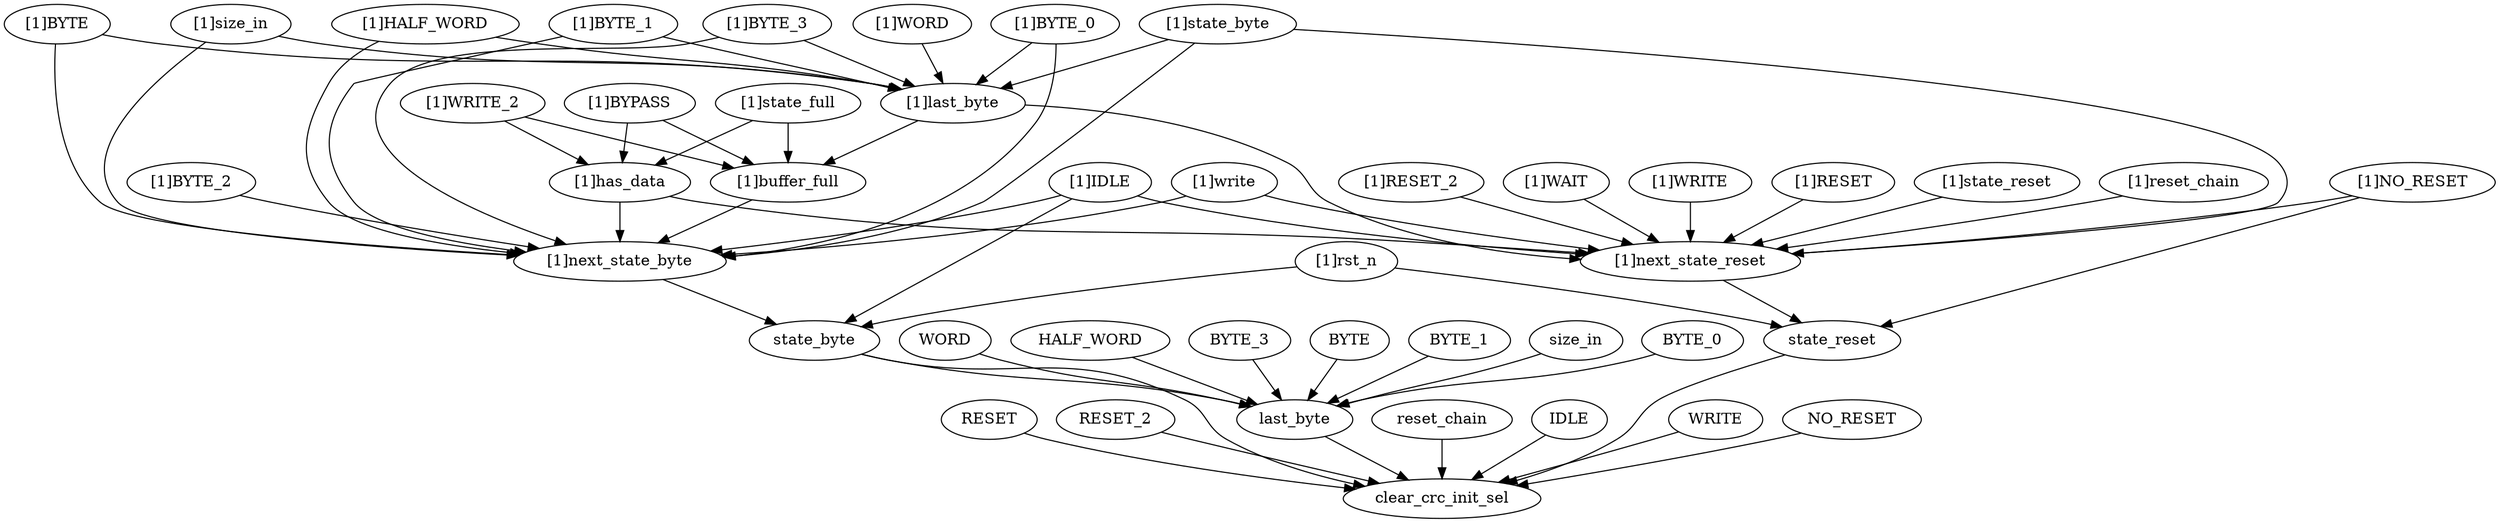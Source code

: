 strict digraph "" {
	RESET	 [complexity=17,
		importance=0.0447118227371,
		rank=0.00263010721983];
	clear_crc_init_sel	 [complexity=0,
		importance=0.029301934,
		rank=0.0];
	RESET -> clear_crc_init_sel;
	"[1]RESET_2"	 [complexity=25,
		importance=0.40125150486,
		rank=0.0160500601944];
	"[1]next_state_reset"	 [complexity=19,
		importance=0.192920808061,
		rank=0.0101537267401];
	"[1]RESET_2" -> "[1]next_state_reset";
	RESET_2	 [complexity=17,
		importance=0.0447118227371,
		rank=0.00263010721983];
	RESET_2 -> clear_crc_init_sel;
	state_byte	 [complexity=30,
		importance=0.11987378077,
		rank=0.00399579269234];
	last_byte	 [complexity=17,
		importance=0.0612072957516,
		rank=0.00360042916186];
	state_byte -> last_byte;
	state_byte -> clear_crc_init_sel;
	"[1]BYPASS"	 [complexity=45,
		importance=1.03444843036,
		rank=0.0229877428969];
	"[1]buffer_full"	 [complexity=38,
		importance=0.820387954901,
		rank=0.0215891567079];
	"[1]BYPASS" -> "[1]buffer_full";
	"[1]has_data"	 [complexity=40,
		importance=1.01903854163,
		rank=0.0254759635406];
	"[1]BYPASS" -> "[1]has_data";
	"[1]HALF_WORD"	 [complexity=58,
		importance=0.86770320539,
		rank=0.0149604000929];
	"[1]next_state_byte"	 [complexity=32,
		importance=0.199536853036,
		rank=0.00623552665736];
	"[1]HALF_WORD" -> "[1]next_state_byte";
	"[1]last_byte"	 [complexity=45,
		importance=0.852293316653,
		rank=0.0189398514812];
	"[1]HALF_WORD" -> "[1]last_byte";
	"[1]next_state_byte" -> state_byte;
	reset_chain	 [complexity=17,
		importance=0.0447118227371,
		rank=0.00263010721983];
	reset_chain -> clear_crc_init_sel;
	"[1]buffer_full" -> "[1]next_state_byte";
	BYTE	 [complexity=30,
		importance=0.0766171844887,
		rank=0.00255390614962];
	BYTE -> last_byte;
	"[1]WORD"	 [complexity=58,
		importance=0.86770320539,
		rank=0.0149604000929];
	"[1]WORD" -> "[1]last_byte";
	"[1]IDLE"	 [complexity=42,
		importance=0.813557300879,
		rank=0.0193704119257];
	"[1]IDLE" -> state_byte;
	"[1]IDLE" -> "[1]next_state_byte";
	"[1]IDLE" -> "[1]next_state_reset";
	"[1]has_data" -> "[1]next_state_byte";
	"[1]has_data" -> "[1]next_state_reset";
	last_byte -> clear_crc_init_sel;
	"[1]WAIT"	 [complexity=23,
		importance=0.40125150486,
		rank=0.0174457176026];
	"[1]WAIT" -> "[1]next_state_reset";
	IDLE	 [complexity=17,
		importance=0.0447118227371,
		rank=0.00263010721983];
	IDLE -> clear_crc_init_sel;
	"[1]NO_RESET"	 [complexity=25,
		importance=0.40125150486,
		rank=0.0160500601944];
	"[1]NO_RESET" -> "[1]next_state_reset";
	state_reset	 [complexity=17,
		importance=0.0968577844688,
		rank=0.00569751673346];
	"[1]NO_RESET" -> state_reset;
	BYTE_1	 [complexity=30,
		importance=0.0766171844887,
		rank=0.00255390614962];
	BYTE_1 -> last_byte;
	"[1]state_full"	 [complexity=45,
		importance=1.06506162908,
		rank=0.0236680362018];
	"[1]state_full" -> "[1]buffer_full";
	"[1]state_full" -> "[1]has_data";
	"[1]last_byte" -> "[1]buffer_full";
	"[1]last_byte" -> "[1]next_state_reset";
	"[1]rst_n"	 [complexity=31,
		importance=0.255157450277,
		rank=0.00823088549282];
	"[1]rst_n" -> state_byte;
	"[1]rst_n" -> state_reset;
	size_in	 [complexity=30,
		importance=0.0766171844887,
		rank=0.00255390614962];
	size_in -> last_byte;
	"[1]BYTE_1"	 [complexity=58,
		importance=0.86770320539,
		rank=0.0149604000929];
	"[1]BYTE_1" -> "[1]next_state_byte";
	"[1]BYTE_1" -> "[1]last_byte";
	"[1]WRITE_2"	 [complexity=45,
		importance=1.03444843036,
		rank=0.0229877428969];
	"[1]WRITE_2" -> "[1]buffer_full";
	"[1]WRITE_2" -> "[1]has_data";
	WRITE	 [complexity=17,
		importance=0.0447118227371,
		rank=0.00263010721983];
	WRITE -> clear_crc_init_sel;
	"[1]WRITE"	 [complexity=35,
		importance=0.787093120983,
		rank=0.0224883748852];
	"[1]WRITE" -> "[1]next_state_reset";
	BYTE_0	 [complexity=30,
		importance=0.0766171844887,
		rank=0.00255390614962];
	BYTE_0 -> last_byte;
	WORD	 [complexity=30,
		importance=0.0766171844887,
		rank=0.00255390614962];
	WORD -> last_byte;
	"[1]RESET"	 [complexity=37,
		importance=0.980013929044,
		rank=0.0264868629471];
	"[1]RESET" -> "[1]next_state_reset";
	HALF_WORD	 [complexity=30,
		importance=0.0766171844887,
		rank=0.00255390614962];
	HALF_WORD -> last_byte;
	BYTE_3	 [complexity=30,
		importance=0.0766171844887,
		rank=0.00255390614962];
	BYTE_3 -> last_byte;
	"[1]state_reset"	 [complexity=22,
		importance=2.18968473914,
		rank=0.0995311245066];
	"[1]state_reset" -> "[1]next_state_reset";
	"[1]BYTE"	 [complexity=58,
		importance=0.86770320539,
		rank=0.0149604000929];
	"[1]BYTE" -> "[1]next_state_byte";
	"[1]BYTE" -> "[1]last_byte";
	"[1]state_byte"	 [complexity=58,
		importance=0.910959801671,
		rank=0.0157062034771];
	"[1]state_byte" -> "[1]next_state_byte";
	"[1]state_byte" -> "[1]last_byte";
	"[1]state_byte" -> "[1]next_state_reset";
	"[1]size_in"	 [complexity=58,
		importance=0.86770320539,
		rank=0.0149604000929];
	"[1]size_in" -> "[1]next_state_byte";
	"[1]size_in" -> "[1]last_byte";
	"[1]next_state_reset" -> state_reset;
	state_reset -> clear_crc_init_sel;
	"[1]BYTE_3"	 [complexity=58,
		importance=0.86770320539,
		rank=0.0149604000929];
	"[1]BYTE_3" -> "[1]next_state_byte";
	"[1]BYTE_3" -> "[1]last_byte";
	"[1]BYTE_2"	 [complexity=34,
		importance=0.214946741773,
		rank=0.00632196299331];
	"[1]BYTE_2" -> "[1]next_state_byte";
	"[1]write"	 [complexity=44,
		importance=1.21263100695,
		rank=0.0275597956125];
	"[1]write" -> "[1]next_state_byte";
	"[1]write" -> "[1]next_state_reset";
	"[1]BYTE_0"	 [complexity=58,
		importance=0.86770320539,
		rank=0.0149604000929];
	"[1]BYTE_0" -> "[1]next_state_byte";
	"[1]BYTE_0" -> "[1]last_byte";
	NO_RESET	 [complexity=17,
		importance=0.0447118227371,
		rank=0.00263010721983];
	NO_RESET -> clear_crc_init_sel;
	"[1]reset_chain"	 [complexity=31,
		importance=0.980013929044,
		rank=0.0316133525498];
	"[1]reset_chain" -> "[1]next_state_reset";
}
